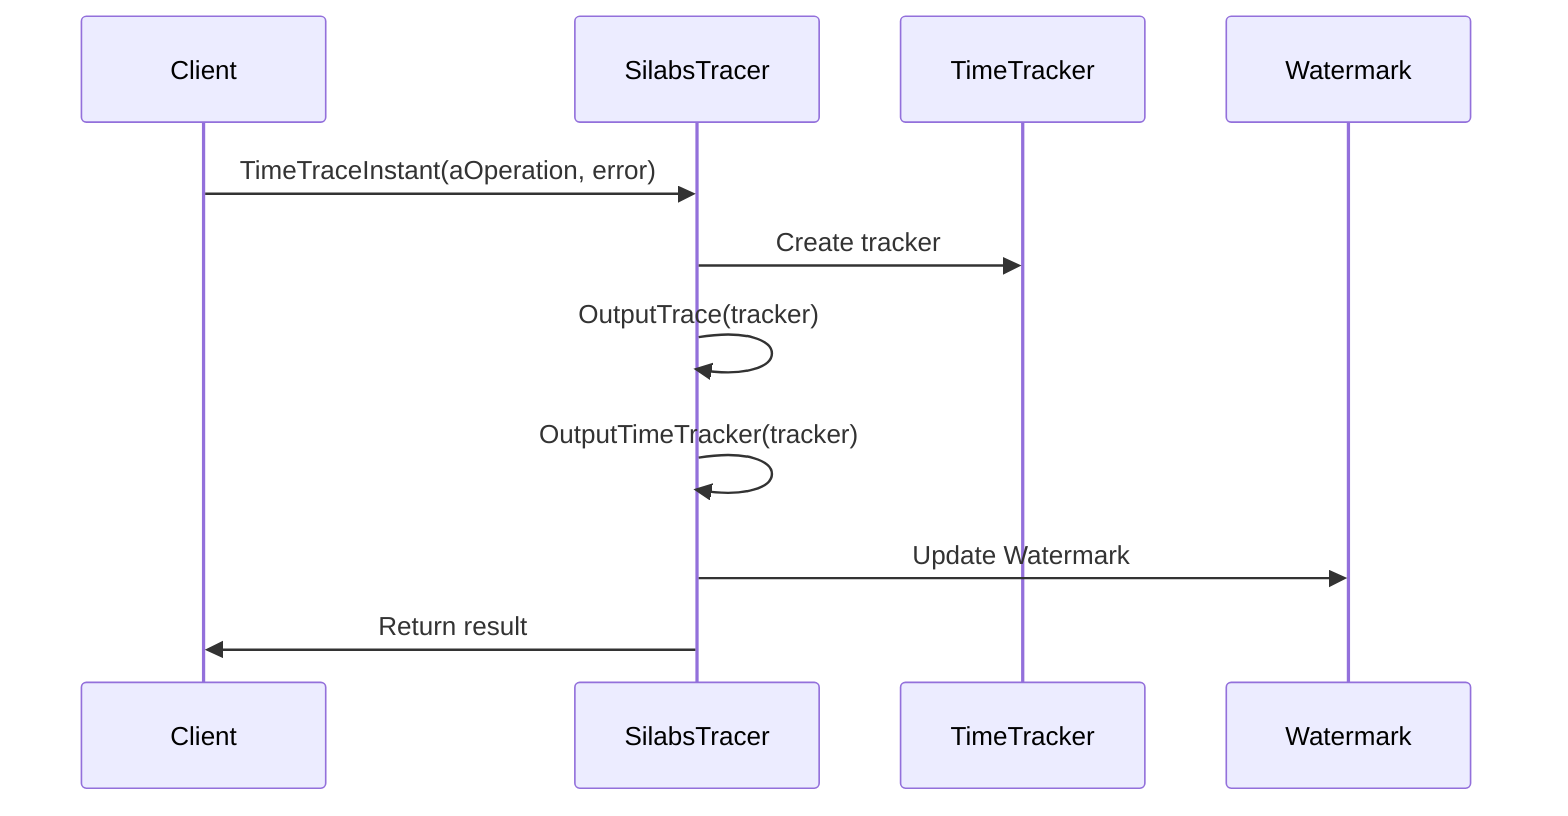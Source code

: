 sequenceDiagram
    participant Client
    participant SilabsTracer
    participant TimeTracker
    participant Watermark

    Client->>SilabsTracer: TimeTraceInstant(aOperation, error)
    SilabsTracer->>TimeTracker: Create tracker
    SilabsTracer->>SilabsTracer: OutputTrace(tracker)
    SilabsTracer->>SilabsTracer: OutputTimeTracker(tracker)
    SilabsTracer->>Watermark: Update Watermark
    SilabsTracer->>Client: Return result